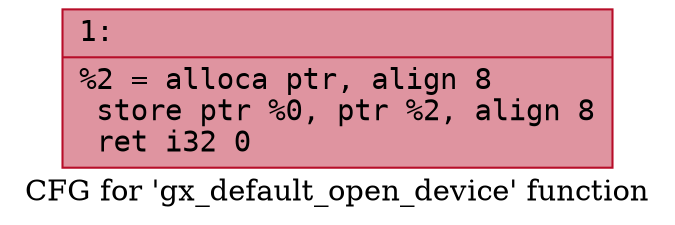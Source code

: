 digraph "CFG for 'gx_default_open_device' function" {
	label="CFG for 'gx_default_open_device' function";

	Node0x60000005fa70 [shape=record,color="#b70d28ff", style=filled, fillcolor="#b70d2870" fontname="Courier",label="{1:\l|  %2 = alloca ptr, align 8\l  store ptr %0, ptr %2, align 8\l  ret i32 0\l}"];
}
